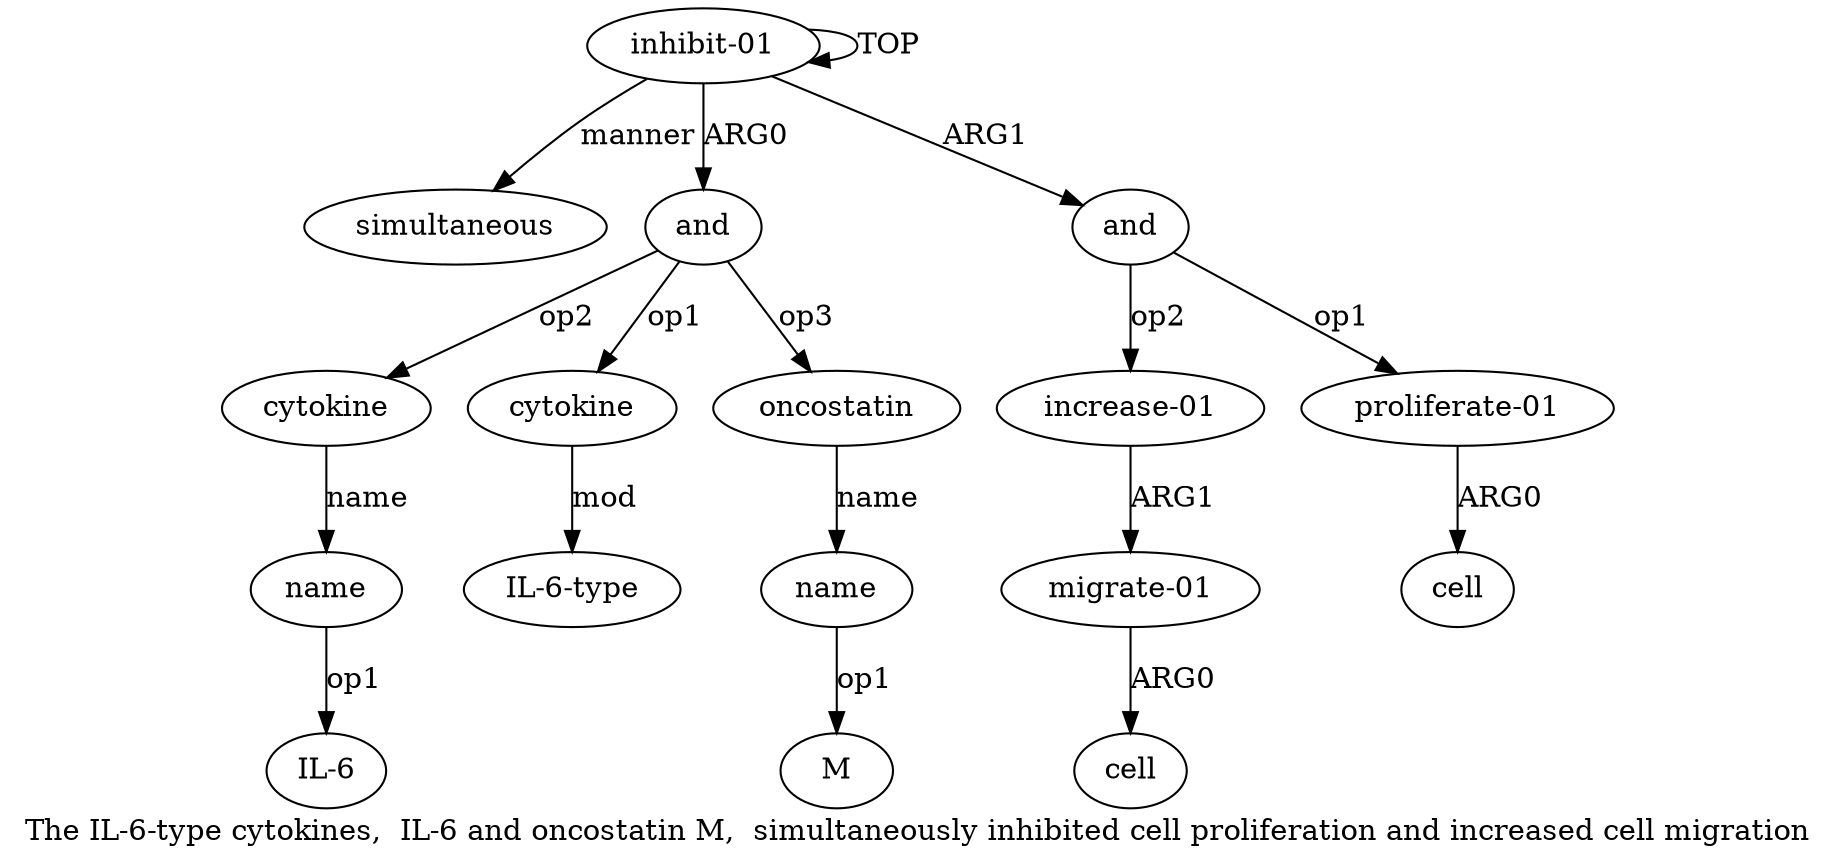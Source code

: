 digraph  {
	graph [label="The IL-6-type cytokines,  IL-6 and oncostatin M,  simultaneously inhibited cell proliferation and increased cell migration"];
	node [label="\N"];
	"a4 IL-6"	 [color=black,
		gold_ind=-1,
		gold_label="IL-6",
		label="IL-6",
		test_ind=-1,
		test_label="IL-6"];
	a11	 [color=black,
		gold_ind=11,
		gold_label="migrate-01",
		label="migrate-01",
		test_ind=11,
		test_label="migrate-01"];
	a12	 [color=black,
		gold_ind=12,
		gold_label=cell,
		label=cell,
		test_ind=12,
		test_label=cell];
	a11 -> a12 [key=0,
	color=black,
	gold_label=ARG0,
	label=ARG0,
	test_label=ARG0];
a10 [color=black,
	gold_ind=10,
	gold_label="increase-01",
	label="increase-01",
	test_ind=10,
	test_label="increase-01"];
a10 -> a11 [key=0,
color=black,
gold_label=ARG1,
label=ARG1,
test_label=ARG1];
a13 [color=black,
gold_ind=13,
gold_label=simultaneous,
label=simultaneous,
test_ind=13,
test_label=simultaneous];
"a6 M" [color=black,
gold_ind=-1,
gold_label=M,
label=M,
test_ind=-1,
test_label=M];
a1 [color=black,
gold_ind=1,
gold_label=and,
label=and,
test_ind=1,
test_label=and];
a3 [color=black,
gold_ind=3,
gold_label=cytokine,
label=cytokine,
test_ind=3,
test_label=cytokine];
a1 -> a3 [key=0,
color=black,
gold_label=op2,
label=op2,
test_label=op2];
a2 [color=black,
gold_ind=2,
gold_label=cytokine,
label=cytokine,
test_ind=2,
test_label=cytokine];
a1 -> a2 [key=0,
color=black,
gold_label=op1,
label=op1,
test_label=op1];
a5 [color=black,
gold_ind=5,
gold_label=oncostatin,
label=oncostatin,
test_ind=5,
test_label=oncostatin];
a1 -> a5 [key=0,
color=black,
gold_label=op3,
label=op3,
test_label=op3];
a0 [color=black,
gold_ind=0,
gold_label="inhibit-01",
label="inhibit-01",
test_ind=0,
test_label="inhibit-01"];
a0 -> a13 [key=0,
color=black,
gold_label=manner,
label=manner,
test_label=manner];
a0 -> a1 [key=0,
color=black,
gold_label=ARG0,
label=ARG0,
test_label=ARG0];
a0 -> a0 [key=0,
color=black,
gold_label=TOP,
label=TOP,
test_label=TOP];
a7 [color=black,
gold_ind=7,
gold_label=and,
label=and,
test_ind=7,
test_label=and];
a0 -> a7 [key=0,
color=black,
gold_label=ARG1,
label=ARG1,
test_label=ARG1];
a4 [color=black,
gold_ind=4,
gold_label=name,
label=name,
test_ind=4,
test_label=name];
a3 -> a4 [key=0,
color=black,
gold_label=name,
label=name,
test_label=name];
"a2 IL-6-type" [color=black,
gold_ind=-1,
gold_label="IL-6-type",
label="IL-6-type",
test_ind=-1,
test_label="IL-6-type"];
a2 -> "a2 IL-6-type" [key=0,
color=black,
gold_label=mod,
label=mod,
test_label=mod];
a6 [color=black,
gold_ind=6,
gold_label=name,
label=name,
test_ind=6,
test_label=name];
a5 -> a6 [key=0,
color=black,
gold_label=name,
label=name,
test_label=name];
a4 -> "a4 IL-6" [key=0,
color=black,
gold_label=op1,
label=op1,
test_label=op1];
a7 -> a10 [key=0,
color=black,
gold_label=op2,
label=op2,
test_label=op2];
a8 [color=black,
gold_ind=8,
gold_label="proliferate-01",
label="proliferate-01",
test_ind=8,
test_label="proliferate-01"];
a7 -> a8 [key=0,
color=black,
gold_label=op1,
label=op1,
test_label=op1];
a6 -> "a6 M" [key=0,
color=black,
gold_label=op1,
label=op1,
test_label=op1];
a9 [color=black,
gold_ind=9,
gold_label=cell,
label=cell,
test_ind=9,
test_label=cell];
a8 -> a9 [key=0,
color=black,
gold_label=ARG0,
label=ARG0,
test_label=ARG0];
}
